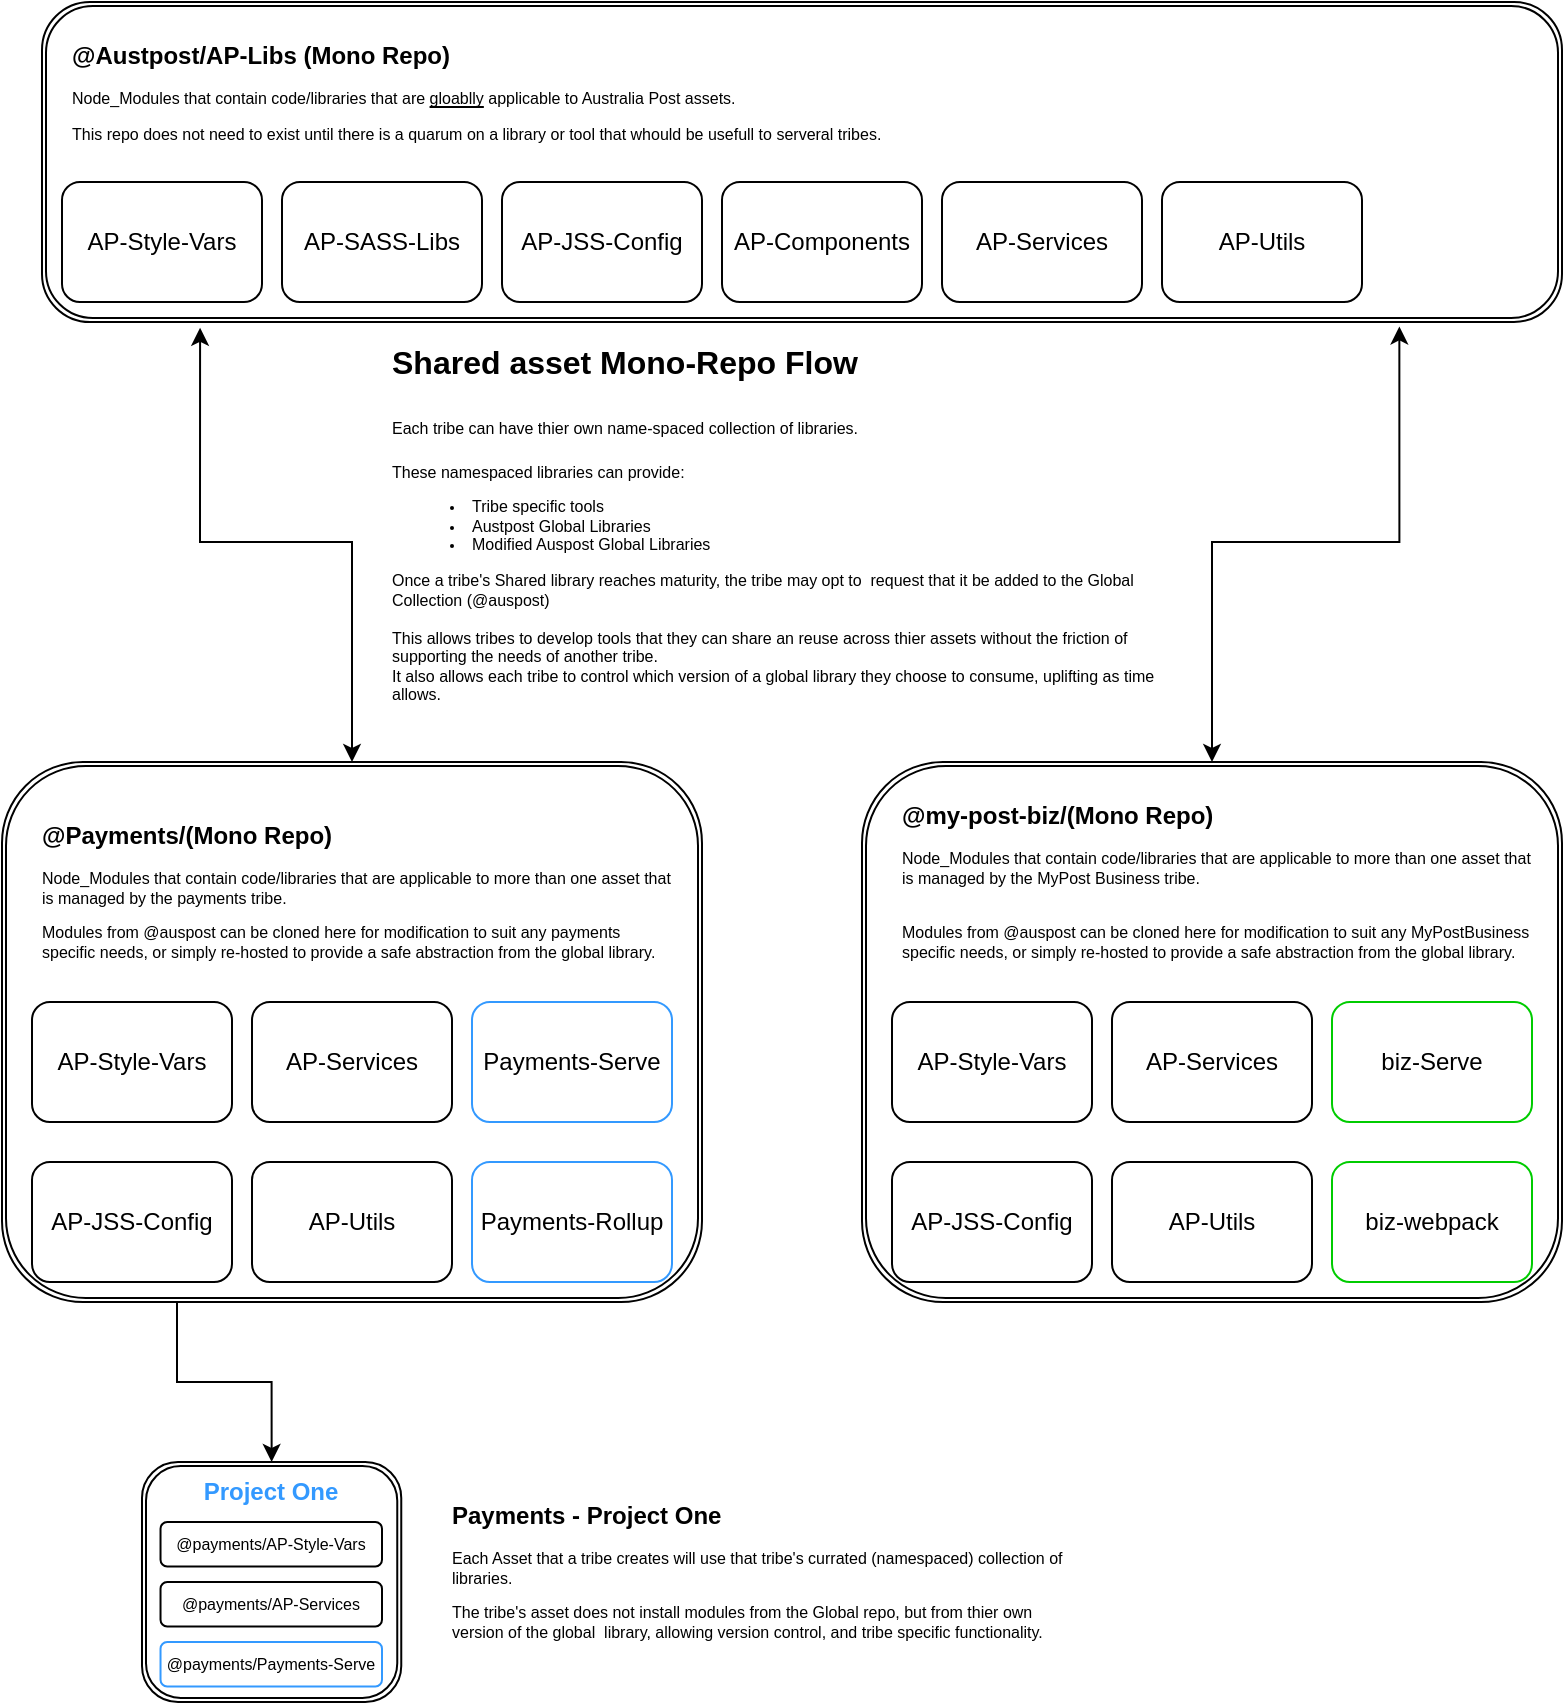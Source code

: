 <mxfile version="13.10.0" type="embed">
    <diagram id="OqZjPaX-mT9cDy1g0FAd" name="Page-1">
        <mxGraphModel dx="1462" dy="681" grid="1" gridSize="10" guides="1" tooltips="1" connect="1" arrows="1" fold="1" page="1" pageScale="1" pageWidth="827" pageHeight="1169" math="0" shadow="0">
            <root>
                <mxCell id="0"/>
                <mxCell id="1" parent="0"/>
                <mxCell id="30" style="edgeStyle=orthogonalEdgeStyle;rounded=0;orthogonalLoop=1;jettySize=auto;html=1;exitX=0.104;exitY=1.018;exitDx=0;exitDy=0;startArrow=classic;startFill=1;exitPerimeter=0;" parent="1" source="2" target="10" edge="1">
                    <mxGeometry relative="1" as="geometry"/>
                </mxCell>
                <mxCell id="2" value="" style="shape=ext;double=1;rounded=1;whiteSpace=wrap;html=1;" parent="1" vertex="1">
                    <mxGeometry x="40" y="40" width="760" height="160" as="geometry"/>
                </mxCell>
                <mxCell id="4" value="AP-Style-Vars" style="rounded=1;whiteSpace=wrap;html=1;" parent="1" vertex="1">
                    <mxGeometry x="50" y="130" width="100" height="60" as="geometry"/>
                </mxCell>
                <mxCell id="5" value="AP-SASS-Libs" style="rounded=1;whiteSpace=wrap;html=1;" parent="1" vertex="1">
                    <mxGeometry x="160" y="130" width="100" height="60" as="geometry"/>
                </mxCell>
                <mxCell id="6" value="AP-JSS-Config" style="rounded=1;whiteSpace=wrap;html=1;" parent="1" vertex="1">
                    <mxGeometry x="270" y="130" width="100" height="60" as="geometry"/>
                </mxCell>
                <mxCell id="7" value="AP-Components" style="rounded=1;whiteSpace=wrap;html=1;" parent="1" vertex="1">
                    <mxGeometry x="380" y="130" width="100" height="60" as="geometry"/>
                </mxCell>
                <mxCell id="8" value="AP-Services" style="rounded=1;whiteSpace=wrap;html=1;" parent="1" vertex="1">
                    <mxGeometry x="490" y="130" width="100" height="60" as="geometry"/>
                </mxCell>
                <mxCell id="9" value="AP-Utils" style="rounded=1;whiteSpace=wrap;html=1;" parent="1" vertex="1">
                    <mxGeometry x="600" y="130" width="100" height="60" as="geometry"/>
                </mxCell>
                <mxCell id="20" value="" style="group" parent="1" vertex="1" connectable="0">
                    <mxGeometry x="20" y="250" width="665" height="270" as="geometry"/>
                </mxCell>
                <mxCell id="10" value="" style="shape=ext;double=1;rounded=1;whiteSpace=wrap;html=1;" parent="20" vertex="1">
                    <mxGeometry y="170" width="350" height="270" as="geometry"/>
                </mxCell>
                <mxCell id="12" value="AP-Style-Vars" style="rounded=1;whiteSpace=wrap;html=1;" parent="20" vertex="1">
                    <mxGeometry x="15" y="290" width="100" height="60" as="geometry"/>
                </mxCell>
                <mxCell id="14" value="AP-JSS-Config" style="rounded=1;whiteSpace=wrap;html=1;" parent="20" vertex="1">
                    <mxGeometry x="15" y="370" width="100" height="60" as="geometry"/>
                </mxCell>
                <mxCell id="16" value="Payments-Serve" style="rounded=1;whiteSpace=wrap;html=1;strokeColor=#3399FF;" parent="20" vertex="1">
                    <mxGeometry x="235" y="290" width="100" height="60" as="geometry"/>
                </mxCell>
                <mxCell id="17" value="AP-Utils" style="rounded=1;whiteSpace=wrap;html=1;" parent="20" vertex="1">
                    <mxGeometry x="125" y="370" width="100" height="60" as="geometry"/>
                </mxCell>
                <mxCell id="18" value="AP-Services" style="rounded=1;whiteSpace=wrap;html=1;" parent="20" vertex="1">
                    <mxGeometry x="125" y="290" width="100" height="60" as="geometry"/>
                </mxCell>
                <mxCell id="19" value="Payments-Rollup" style="rounded=1;whiteSpace=wrap;html=1;strokeColor=#3399FF;" parent="20" vertex="1">
                    <mxGeometry x="235" y="370" width="100" height="60" as="geometry"/>
                </mxCell>
                <mxCell id="56" value="&lt;h2&gt;@Payments/(Mono Repo)&lt;/h2&gt;&lt;p&gt;Node_Modules that contain code/libraries that are applicable to more than one asset that is managed by the payments tribe.&lt;/p&gt;&lt;p&gt;Modules from @auspost can be cloned here for modification to suit any payments specific needs, or simply re-hosted to provide a safe abstraction from the global library.&lt;/p&gt;" style="text;html=1;strokeColor=none;fillColor=none;spacing=5;spacingTop=-20;whiteSpace=wrap;overflow=hidden;rounded=0;fontSize=8;align=left;" vertex="1" parent="20">
                    <mxGeometry x="15" y="200" width="325" height="80" as="geometry"/>
                </mxCell>
                <mxCell id="58" value="&lt;h1&gt;&lt;span&gt;Shared asset Mono-Repo Flow&lt;/span&gt;&lt;/h1&gt;&lt;h1&gt;&lt;span style=&quot;font-size: 8px ; font-weight: normal&quot;&gt;Each tribe can have thier own name-spaced collection of libraries.&lt;/span&gt;&lt;br&gt;&lt;/h1&gt;&lt;div&gt;&lt;span style=&quot;font-size: 8px ; font-weight: normal&quot;&gt;These namespaced libraries can provide:&lt;/span&gt;&lt;/div&gt;&lt;div&gt;&lt;ul&gt;&lt;li&gt;&lt;span style=&quot;font-size: 8px ; font-weight: normal&quot;&gt;Tribe specific tools&lt;br&gt;&lt;/span&gt;&lt;/li&gt;&lt;li&gt;&lt;span style=&quot;font-size: 8px ; font-weight: normal&quot;&gt;Austpost Global Libraries&lt;/span&gt;&lt;/li&gt;&lt;li&gt;&lt;span style=&quot;font-size: 8px ; font-weight: normal&quot;&gt;Modified Auspost Global Libraries&lt;/span&gt;&lt;/li&gt;&lt;/ul&gt;&lt;div&gt;Once a tribe's Shared library reaches maturity, the tribe may opt to&amp;nbsp; request that it be added to the Global&amp;nbsp; Collection (@auspost)&lt;/div&gt;&lt;/div&gt;&lt;div&gt;&lt;br&gt;&lt;/div&gt;&lt;div&gt;This allows tribes to develop tools that they can share an reuse across thier assets without the friction of supporting the needs of another tribe.&lt;/div&gt;&lt;div&gt;It also allows each tribe to control which version of a global library they choose to consume, uplifting as time allows.&lt;/div&gt;" style="text;html=1;strokeColor=none;fillColor=none;spacing=5;spacingTop=-20;whiteSpace=wrap;overflow=hidden;rounded=0;fontSize=8;" vertex="1" parent="20">
                    <mxGeometry x="190" y="-40" width="400" height="210" as="geometry"/>
                </mxCell>
                <mxCell id="21" value="" style="group" parent="1" vertex="1" connectable="0">
                    <mxGeometry x="450" y="420" width="350" height="270" as="geometry"/>
                </mxCell>
                <mxCell id="22" value="" style="shape=ext;double=1;rounded=1;whiteSpace=wrap;html=1;" parent="21" vertex="1">
                    <mxGeometry width="350" height="270" as="geometry"/>
                </mxCell>
                <mxCell id="24" value="AP-Style-Vars" style="rounded=1;whiteSpace=wrap;html=1;" parent="21" vertex="1">
                    <mxGeometry x="15" y="120" width="100" height="60" as="geometry"/>
                </mxCell>
                <mxCell id="25" value="AP-JSS-Config" style="rounded=1;whiteSpace=wrap;html=1;" parent="21" vertex="1">
                    <mxGeometry x="15" y="200" width="100" height="60" as="geometry"/>
                </mxCell>
                <mxCell id="26" value="biz-Serve" style="rounded=1;whiteSpace=wrap;html=1;strokeColor=#00CC00;" parent="21" vertex="1">
                    <mxGeometry x="235" y="120" width="100" height="60" as="geometry"/>
                </mxCell>
                <mxCell id="27" value="AP-Utils" style="rounded=1;whiteSpace=wrap;html=1;" parent="21" vertex="1">
                    <mxGeometry x="125" y="200" width="100" height="60" as="geometry"/>
                </mxCell>
                <mxCell id="28" value="AP-Services" style="rounded=1;whiteSpace=wrap;html=1;" parent="21" vertex="1">
                    <mxGeometry x="125" y="120" width="100" height="60" as="geometry"/>
                </mxCell>
                <mxCell id="29" value="biz-webpack" style="rounded=1;whiteSpace=wrap;html=1;strokeColor=#00CC00;" parent="21" vertex="1">
                    <mxGeometry x="235" y="200" width="100" height="60" as="geometry"/>
                </mxCell>
                <mxCell id="57" value="&lt;h2&gt;@my-post-biz/(Mono Repo)&lt;/h2&gt;&lt;p&gt;Node_Modules that contain code/libraries that are applicable to more than one asset that is managed by the MyPost Business tribe.&lt;/p&gt;&lt;br class=&quot;Apple-interchange-newline&quot;&gt;Modules from @auspost can be cloned here for modification to suit any MyPostBusiness specific needs, or simply re-hosted to provide a safe abstraction from the global library." style="text;html=1;strokeColor=none;fillColor=none;spacing=5;spacingTop=-20;whiteSpace=wrap;overflow=hidden;rounded=0;fontSize=8;align=left;" vertex="1" parent="21">
                    <mxGeometry x="15" y="20" width="325" height="90" as="geometry"/>
                </mxCell>
                <mxCell id="31" style="edgeStyle=orthogonalEdgeStyle;rounded=0;orthogonalLoop=1;jettySize=auto;html=1;exitX=0.893;exitY=1.014;exitDx=0;exitDy=0;startArrow=classic;startFill=1;exitPerimeter=0;" parent="1" source="2" target="22" edge="1">
                    <mxGeometry relative="1" as="geometry">
                        <mxPoint x="670" y="220" as="sourcePoint"/>
                        <mxPoint x="620" y="300" as="targetPoint"/>
                    </mxGeometry>
                </mxCell>
                <mxCell id="44" value="" style="group" vertex="1" connectable="0" parent="1">
                    <mxGeometry x="90" y="770" width="129.63" height="120" as="geometry"/>
                </mxCell>
                <mxCell id="45" value="" style="shape=ext;double=1;rounded=1;whiteSpace=wrap;html=1;" vertex="1" parent="44">
                    <mxGeometry width="129.63" height="120" as="geometry"/>
                </mxCell>
                <mxCell id="46" value="&lt;h2&gt;&lt;font color=&quot;#3399ff&quot; style=&quot;font-size: 12px&quot;&gt;Project One&lt;/font&gt;&lt;/h2&gt;" style="text;html=1;strokeColor=none;fillColor=none;align=center;verticalAlign=middle;whiteSpace=wrap;rounded=0;" vertex="1" parent="44">
                    <mxGeometry x="20.37" y="7.407" width="88.889" height="11.111" as="geometry"/>
                </mxCell>
                <mxCell id="47" value="@payments/AP-Style-Vars" style="rounded=1;whiteSpace=wrap;html=1;fontSize=8;fontStyle=0" vertex="1" parent="44">
                    <mxGeometry x="9.26" y="30" width="110.74" height="22.22" as="geometry"/>
                </mxCell>
                <mxCell id="49" value="@payments/Payments-Serve" style="rounded=1;whiteSpace=wrap;html=1;strokeColor=#3399FF;fontSize=8;fontStyle=0" vertex="1" parent="44">
                    <mxGeometry x="9.26" y="90" width="110.74" height="22.22" as="geometry"/>
                </mxCell>
                <mxCell id="51" value="@payments/AP-Services" style="rounded=1;whiteSpace=wrap;html=1;fontSize=8;fontStyle=0" vertex="1" parent="44">
                    <mxGeometry x="9.26" y="60" width="110.74" height="22.22" as="geometry"/>
                </mxCell>
                <mxCell id="54" style="edgeStyle=orthogonalEdgeStyle;rounded=0;orthogonalLoop=1;jettySize=auto;html=1;exitX=0.25;exitY=1;exitDx=0;exitDy=0;entryX=0.5;entryY=0;entryDx=0;entryDy=0;fontSize=8;" edge="1" parent="1" source="10" target="45">
                    <mxGeometry relative="1" as="geometry"/>
                </mxCell>
                <mxCell id="55" value="&lt;h2&gt;@Austpost/AP-Libs (Mono Repo)&lt;/h2&gt;&lt;p&gt;Node_Modules that contain code/libraries that are &lt;u&gt;gloablly&lt;/u&gt; applicable to Australia Post assets.&lt;/p&gt;&lt;p&gt;This repo does not need to exist until there is a quarum on a library or tool that whould be usefull to serveral tribes.&lt;/p&gt;" style="text;html=1;strokeColor=none;fillColor=none;spacing=5;spacingTop=-20;whiteSpace=wrap;overflow=hidden;rounded=0;fontSize=8;align=left;" vertex="1" parent="1">
                    <mxGeometry x="50" y="60" width="650" height="60" as="geometry"/>
                </mxCell>
                <mxCell id="59" value="&lt;h2&gt;Payments - Project One&lt;/h2&gt;&lt;p&gt;Each Asset that a tribe creates will use that tribe's currated (namespaced) collection of libraries.&lt;/p&gt;&lt;p&gt;The tribe's asset does not install modules from the Global repo, but from thier own version of the global&amp;nbsp; library, allowing version control, and tribe specific functionality.&lt;/p&gt;" style="text;html=1;strokeColor=none;fillColor=none;spacing=5;spacingTop=-20;whiteSpace=wrap;overflow=hidden;rounded=0;fontSize=8;align=left;" vertex="1" parent="1">
                    <mxGeometry x="240" y="790" width="325" height="90" as="geometry"/>
                </mxCell>
            </root>
        </mxGraphModel>
    </diagram>
</mxfile>
